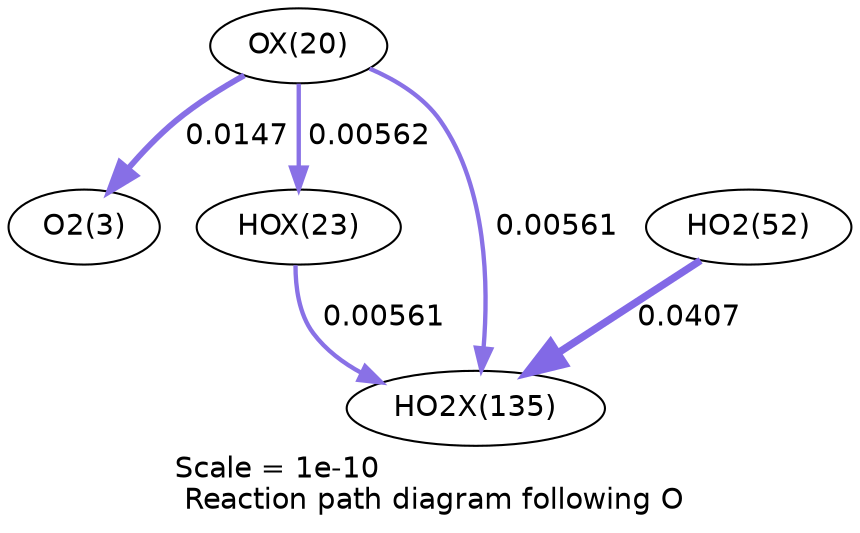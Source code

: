 digraph reaction_paths {
center=1;
s35 -> s5[fontname="Helvetica", penwidth=2.82, arrowsize=1.41, color="0.7, 0.515, 0.9"
, label=" 0.0147"];
s35 -> s38[fontname="Helvetica", penwidth=2.09, arrowsize=1.04, color="0.7, 0.506, 0.9"
, label=" 0.00562"];
s35 -> s51[fontname="Helvetica", penwidth=2.09, arrowsize=1.04, color="0.7, 0.506, 0.9"
, label=" 0.00561"];
s38 -> s51[fontname="Helvetica", penwidth=2.09, arrowsize=1.04, color="0.7, 0.506, 0.9"
, label=" 0.00561"];
s22 -> s51[fontname="Helvetica", penwidth=3.58, arrowsize=1.79, color="0.7, 0.541, 0.9"
, label=" 0.0407"];
s5 [ fontname="Helvetica", label="O2(3)"];
s22 [ fontname="Helvetica", label="HO2(52)"];
s35 [ fontname="Helvetica", label="OX(20)"];
s38 [ fontname="Helvetica", label="HOX(23)"];
s51 [ fontname="Helvetica", label="HO2X(135)"];
 label = "Scale = 1e-10\l Reaction path diagram following O";
 fontname = "Helvetica";
}
